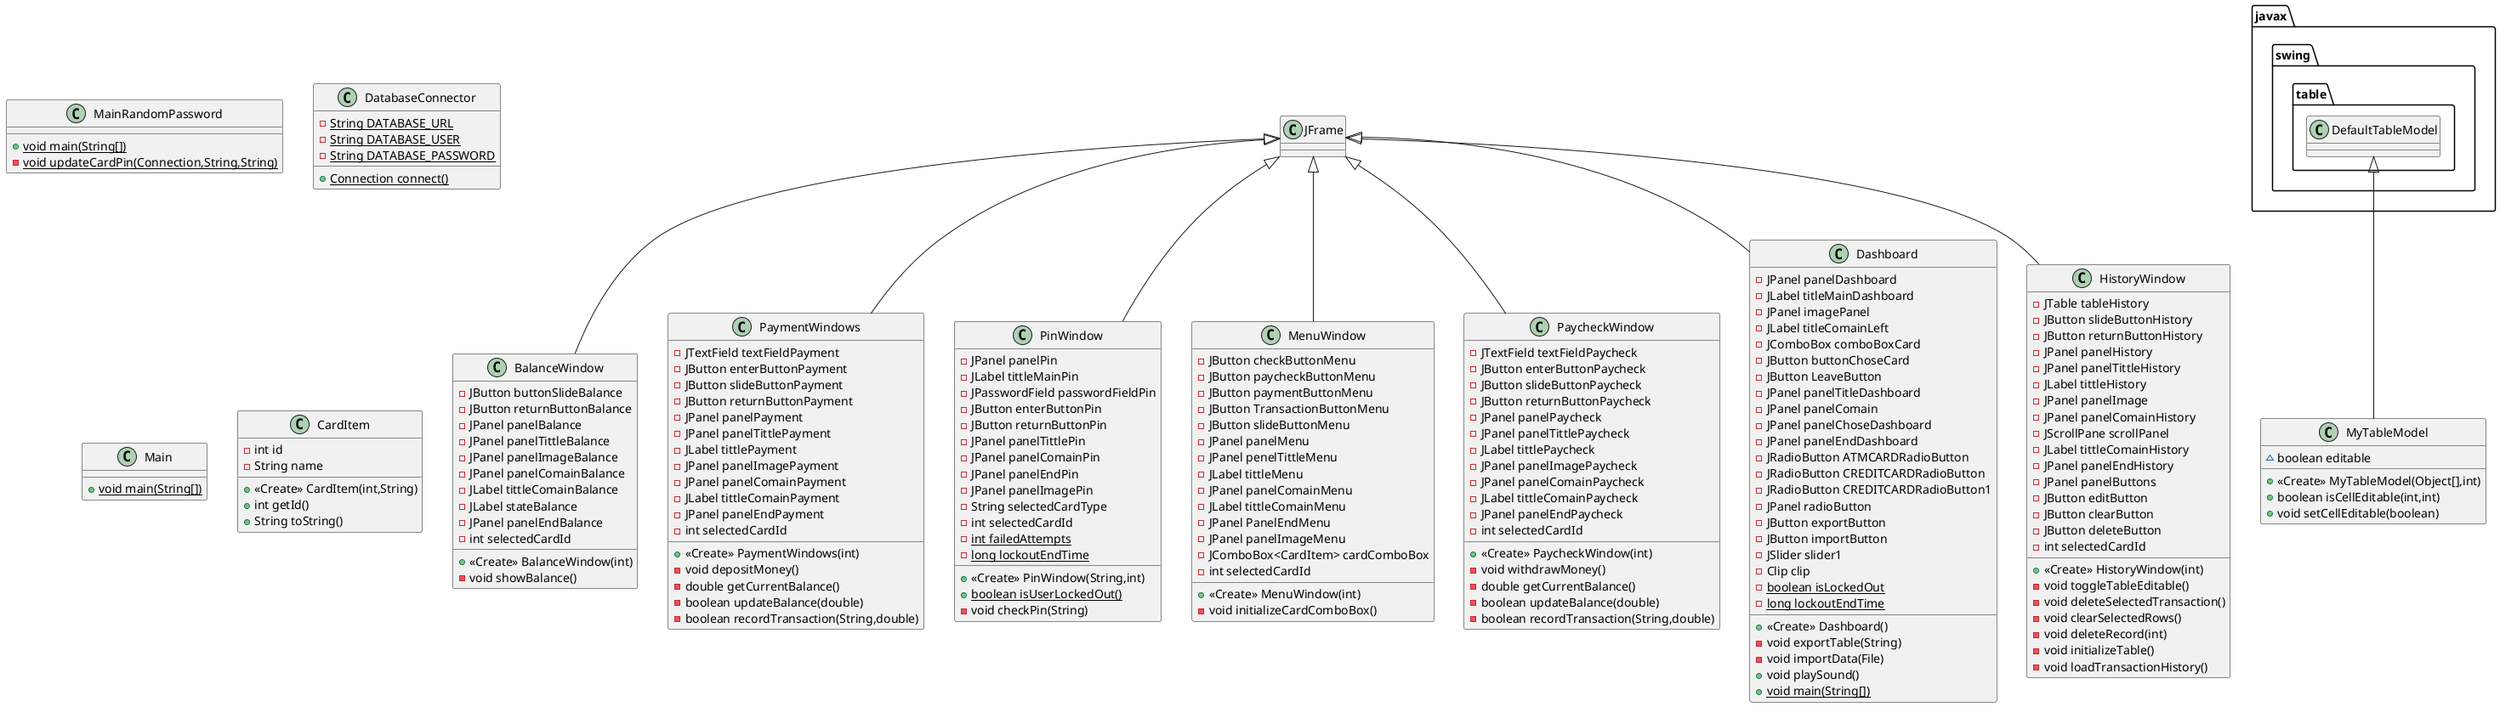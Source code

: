 @startuml
class BalanceWindow {
- JButton buttonSlideBalance
- JButton returnButtonBalance
- JPanel panelBalance
- JPanel panelTittleBalance
- JPanel panelImageBalance
- JPanel panelComainBalance
- JLabel tittleComainBalance
- JLabel stateBalance
- JPanel panelEndBalance
- int selectedCardId
+ <<Create>> BalanceWindow(int)
- void showBalance()
}
class MainRandomPassword {
+ {static} void main(String[])
- {static} void updateCardPin(Connection,String,String)
}
class PaymentWindows {
- JTextField textFieldPayment
- JButton enterButtonPayment
- JButton slideButtonPayment
- JButton returnButtonPayment
- JPanel panelPayment
- JPanel panelTittlePayment
- JLabel tittlePayment
- JPanel panelImagePayment
- JPanel panelComainPayment
- JLabel tittleComainPayment
- JPanel panelEndPayment
- int selectedCardId
+ <<Create>> PaymentWindows(int)
- void depositMoney()
- double getCurrentBalance()
- boolean updateBalance(double)
- boolean recordTransaction(String,double)
}
class PinWindow {
- JPanel panelPin
- JLabel tittleMainPin
- JPasswordField passwordFieldPin
- JButton enterButtonPin
- JButton returnButtonPin
- JPanel panelTittlePin
- JPanel panelComainPin
- JPanel panelEndPin
- JPanel panelImagePin
- String selectedCardType
- int selectedCardId
- {static} int failedAttempts
- {static} long lockoutEndTime
+ <<Create>> PinWindow(String,int)
+ {static} boolean isUserLockedOut()
- void checkPin(String)
}
class MenuWindow {
- JButton checkButtonMenu
- JButton paycheckButtonMenu
- JButton paymentButtonMenu
- JButton TransactionButtonMenu
- JButton slideButtonMenu
- JPanel panelMenu
- JPanel penelTittleMenu
- JLabel tittleMenu
- JPanel panelComainMenu
- JLabel tittleComainMenu
- JPanel PanelEndMenu
- JPanel panelImageMenu
- JComboBox<CardItem> cardComboBox
- int selectedCardId
+ <<Create>> MenuWindow(int)
- void initializeCardComboBox()
}
class PaycheckWindow {
- JTextField textFieldPaycheck
- JButton enterButtonPaycheck
- JButton slideButtonPaycheck
- JButton returnButtonPaycheck
- JPanel panelPaycheck
- JPanel panelTittlePaycheck
- JLabel tittlePaycheck
- JPanel panelImagePaycheck
- JPanel panelComainPaycheck
- JLabel tittleComainPaycheck
- JPanel panelEndPaycheck
- int selectedCardId
+ <<Create>> PaycheckWindow(int)
- void withdrawMoney()
- double getCurrentBalance()
- boolean updateBalance(double)
- boolean recordTransaction(String,double)
}
class DatabaseConnector {
- {static} String DATABASE_URL
- {static} String DATABASE_USER
- {static} String DATABASE_PASSWORD
+ {static} Connection connect()
}
class MyTableModel {
~ boolean editable
+ <<Create>> MyTableModel(Object[],int)
+ boolean isCellEditable(int,int)
+ void setCellEditable(boolean)
}
class Main {
+ {static} void main(String[])
}
class CardItem {
- int id
- String name
+ <<Create>> CardItem(int,String)
+ int getId()
+ String toString()
}
class Dashboard {
- JPanel panelDashboard
- JLabel titleMainDashboard
- JPanel imagePanel
- JLabel titleComainLeft
- JComboBox comboBoxCard
- JButton buttonChoseCard
- JButton LeaveButton
- JPanel panelTitleDashboard
- JPanel panelComain
- JPanel panelChoseDashboard
- JPanel panelEndDashboard
- JRadioButton ATMCARDRadioButton
- JRadioButton CREDITCARDRadioButton
- JRadioButton CREDITCARDRadioButton1
- JPanel radioButton
- JButton exportButton
- JButton importButton
- JSlider slider1
- Clip clip
- {static} boolean isLockedOut
- {static} long lockoutEndTime
+ <<Create>> Dashboard()
- void exportTable(String)
- void importData(File)
+ void playSound()
+ {static} void main(String[])
}
class HistoryWindow {
- JTable tableHistory
- JButton slideButtonHistory
- JButton returnButtonHistory
- JPanel panelHistory
- JPanel panelTittleHistory
- JLabel tittleHistory
- JPanel panelImage
- JPanel panelComainHistory
- JScrollPane scrollPanel
- JLabel tittleComainHistory
- JPanel panelEndHistory
- JPanel panelButtons
- JButton editButton
- JButton clearButton
- JButton deleteButton
- int selectedCardId
+ <<Create>> HistoryWindow(int)
- void toggleTableEditable()
- void deleteSelectedTransaction()
- void clearSelectedRows()
- void deleteRecord(int)
- void initializeTable()
- void loadTransactionHistory()
}


JFrame <|-- BalanceWindow
JFrame <|-- PaymentWindows
JFrame <|-- PinWindow
JFrame <|-- MenuWindow
JFrame <|-- PaycheckWindow
javax.swing.table.DefaultTableModel <|-- MyTableModel
JFrame <|-- Dashboard
JFrame <|-- HistoryWindow
@enduml